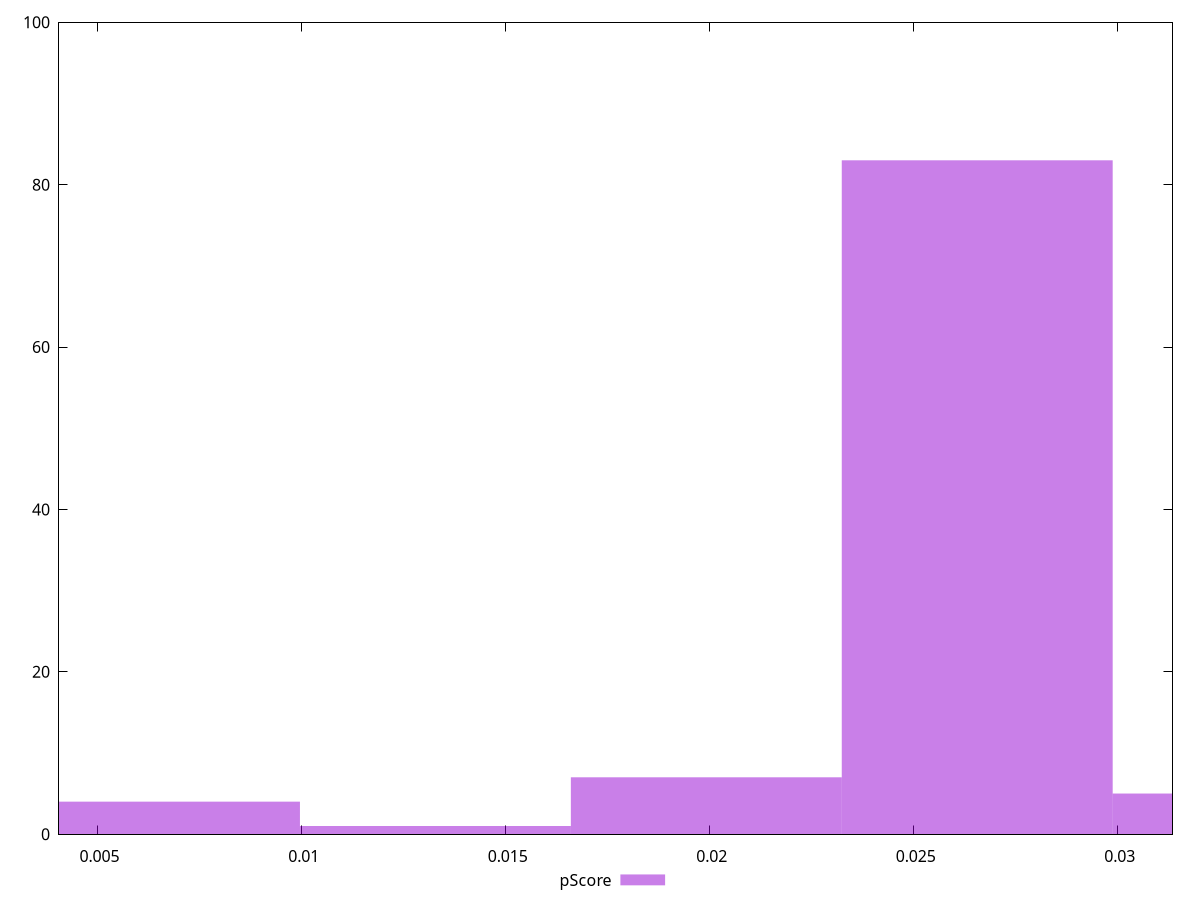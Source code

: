 reset

$pScore <<EOF
0.026555848765563137 83
0.019916886574172354 7
0.033194810956953924 5
0.006638962191390784 4
0.013277924382781569 1
EOF

set key outside below
set boxwidth 0.006638962191390784
set xrange [0.004054126984273931:0.03134133461294292]
set yrange [0:100]
set trange [0:100]
set style fill transparent solid 0.5 noborder
set terminal svg size 640, 490 enhanced background rgb 'white'
set output "report_00013_2021-02-09T12-04-24.940Z/cumulative-layout-shift/samples/pages+cached+noadtech+nomedia/pScore/histogram.svg"

plot $pScore title "pScore" with boxes

reset
